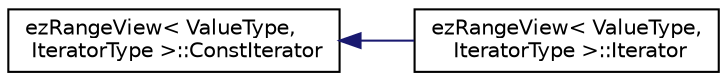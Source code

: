 digraph "Graphical Class Hierarchy"
{
 // LATEX_PDF_SIZE
  edge [fontname="Helvetica",fontsize="10",labelfontname="Helvetica",labelfontsize="10"];
  node [fontname="Helvetica",fontsize="10",shape=record];
  rankdir="LR";
  Node0 [label="ezRangeView\< ValueType,\l IteratorType \>::ConstIterator",height=0.2,width=0.4,color="black", fillcolor="white", style="filled",URL="$d9/dd1/structez_range_view_1_1_const_iterator.htm",tooltip="Const iterator, don't use directly, use ranged based for loops or call begin() end()."];
  Node0 -> Node1 [dir="back",color="midnightblue",fontsize="10",style="solid",fontname="Helvetica"];
  Node1 [label="ezRangeView\< ValueType,\l IteratorType \>::Iterator",height=0.2,width=0.4,color="black", fillcolor="white", style="filled",URL="$da/d51/structez_range_view_1_1_iterator.htm",tooltip="Iterator, don't use directly, use ranged based for loops or call begin() end()."];
}
